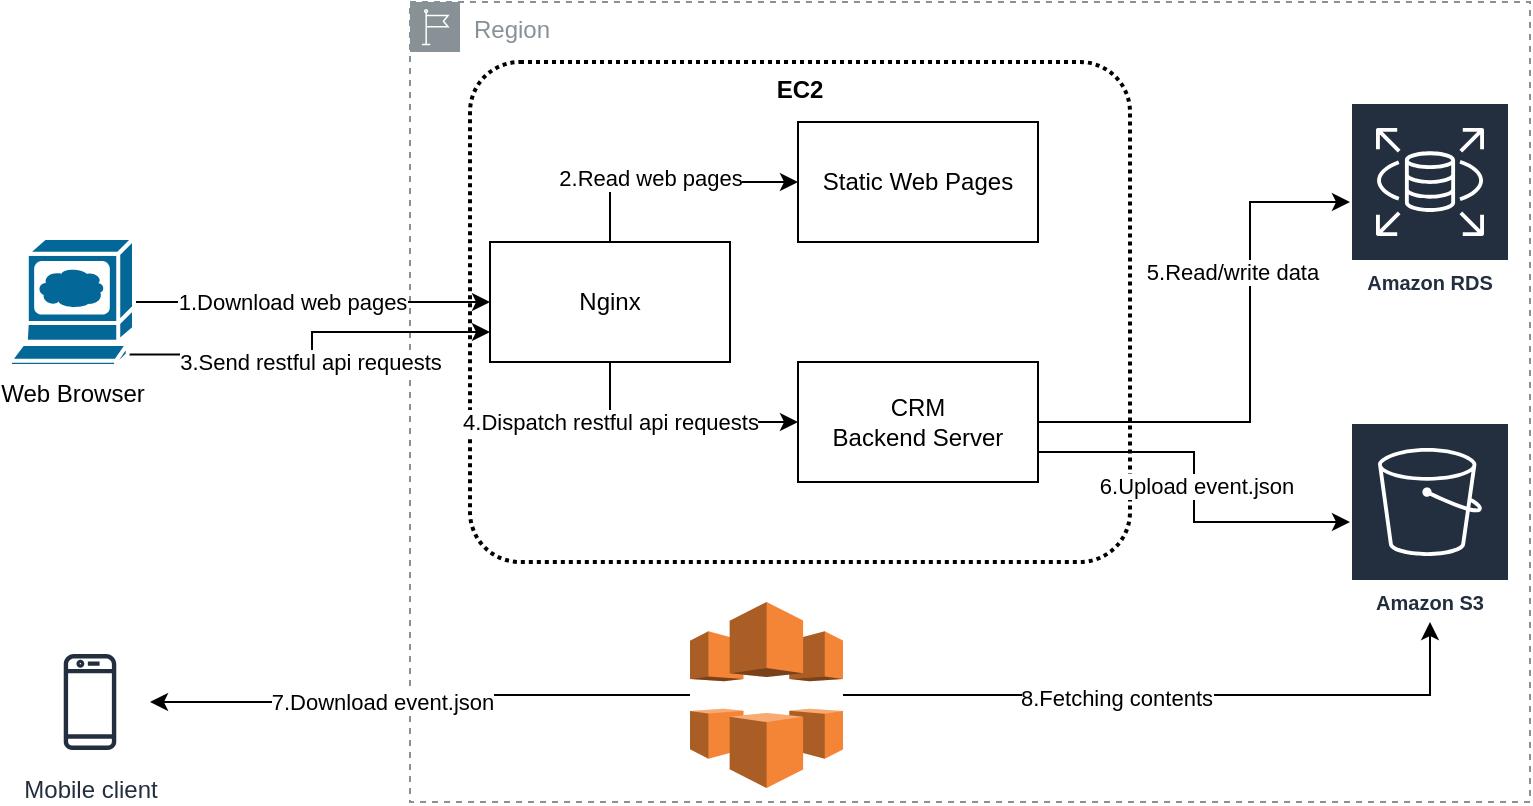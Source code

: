 <mxfile version="20.8.13" type="github" pages="2">
  <diagram name="BE架构" id="JglvXAm2kmOWLRLsfkI9">
    <mxGraphModel dx="1434" dy="685" grid="1" gridSize="10" guides="1" tooltips="1" connect="1" arrows="1" fold="1" page="1" pageScale="1" pageWidth="827" pageHeight="1169" math="0" shadow="0">
      <root>
        <mxCell id="0" />
        <mxCell id="1" parent="0" />
        <mxCell id="bRCuy5BHl3Wm-i-wfvfV-1" value="Region" style="sketch=0;outlineConnect=0;gradientColor=none;html=1;whiteSpace=wrap;fontSize=12;fontStyle=0;shape=mxgraph.aws4.group;grIcon=mxgraph.aws4.group_region;strokeColor=#879196;fillColor=none;verticalAlign=top;align=left;spacingLeft=30;fontColor=#879196;dashed=1;" vertex="1" parent="1">
          <mxGeometry x="220" y="20" width="560" height="400" as="geometry" />
        </mxCell>
        <mxCell id="xKY7nRnzKIO3sX-Rf7oE-12" style="edgeStyle=orthogonalEdgeStyle;rounded=0;orthogonalLoop=1;jettySize=auto;html=1;exitX=1;exitY=0.5;exitDx=0;exitDy=0;exitPerimeter=0;entryX=0;entryY=0.5;entryDx=0;entryDy=0;" parent="1" source="xKY7nRnzKIO3sX-Rf7oE-2" target="xKY7nRnzKIO3sX-Rf7oE-5" edge="1">
          <mxGeometry relative="1" as="geometry" />
        </mxCell>
        <mxCell id="xKY7nRnzKIO3sX-Rf7oE-16" value="1.Download web pages" style="edgeLabel;html=1;align=center;verticalAlign=middle;resizable=0;points=[];" parent="xKY7nRnzKIO3sX-Rf7oE-12" vertex="1" connectable="0">
          <mxGeometry x="-0.378" relative="1" as="geometry">
            <mxPoint x="23" as="offset" />
          </mxGeometry>
        </mxCell>
        <mxCell id="xKY7nRnzKIO3sX-Rf7oE-15" style="edgeStyle=orthogonalEdgeStyle;rounded=0;orthogonalLoop=1;jettySize=auto;html=1;exitX=0.95;exitY=0.91;exitDx=0;exitDy=0;exitPerimeter=0;entryX=0;entryY=0.75;entryDx=0;entryDy=0;" parent="1" source="xKY7nRnzKIO3sX-Rf7oE-2" target="xKY7nRnzKIO3sX-Rf7oE-5" edge="1">
          <mxGeometry relative="1" as="geometry" />
        </mxCell>
        <mxCell id="xKY7nRnzKIO3sX-Rf7oE-17" value="3.Send restful api requests" style="edgeLabel;html=1;align=center;verticalAlign=middle;resizable=0;points=[];" parent="xKY7nRnzKIO3sX-Rf7oE-15" vertex="1" connectable="0">
          <mxGeometry x="-0.427" relative="1" as="geometry">
            <mxPoint x="36" y="4" as="offset" />
          </mxGeometry>
        </mxCell>
        <mxCell id="xKY7nRnzKIO3sX-Rf7oE-2" value="Web Browser" style="shape=mxgraph.cisco.computers_and_peripherals.web_browser;html=1;pointerEvents=1;dashed=0;fillColor=#036897;strokeColor=#ffffff;strokeWidth=2;verticalLabelPosition=bottom;verticalAlign=top;align=center;outlineConnect=0;" parent="1" vertex="1">
          <mxGeometry x="20" y="138" width="62" height="64" as="geometry" />
        </mxCell>
        <mxCell id="xKY7nRnzKIO3sX-Rf7oE-4" value="EC2" style="rounded=1;arcSize=10;dashed=1;fillColor=none;gradientColor=none;dashPattern=1 1;strokeWidth=2;verticalAlign=top;fontStyle=1" parent="1" vertex="1">
          <mxGeometry x="250" y="50" width="330" height="250" as="geometry" />
        </mxCell>
        <mxCell id="xKY7nRnzKIO3sX-Rf7oE-13" style="edgeStyle=orthogonalEdgeStyle;rounded=0;orthogonalLoop=1;jettySize=auto;html=1;exitX=0.5;exitY=0;exitDx=0;exitDy=0;" parent="1" source="xKY7nRnzKIO3sX-Rf7oE-5" target="xKY7nRnzKIO3sX-Rf7oE-7" edge="1">
          <mxGeometry relative="1" as="geometry" />
        </mxCell>
        <mxCell id="xKY7nRnzKIO3sX-Rf7oE-18" value="2.Read web pages" style="edgeLabel;html=1;align=center;verticalAlign=middle;resizable=0;points=[];" parent="xKY7nRnzKIO3sX-Rf7oE-13" vertex="1" connectable="0">
          <mxGeometry x="0.161" y="2" relative="1" as="geometry">
            <mxPoint x="-22" as="offset" />
          </mxGeometry>
        </mxCell>
        <mxCell id="xKY7nRnzKIO3sX-Rf7oE-14" style="edgeStyle=orthogonalEdgeStyle;rounded=0;orthogonalLoop=1;jettySize=auto;html=1;exitX=0.5;exitY=1;exitDx=0;exitDy=0;" parent="1" source="xKY7nRnzKIO3sX-Rf7oE-5" target="xKY7nRnzKIO3sX-Rf7oE-8" edge="1">
          <mxGeometry relative="1" as="geometry" />
        </mxCell>
        <mxCell id="xKY7nRnzKIO3sX-Rf7oE-19" value="4.Dispatch restful api requests" style="edgeLabel;html=1;align=center;verticalAlign=middle;resizable=0;points=[];" parent="xKY7nRnzKIO3sX-Rf7oE-14" vertex="1" connectable="0">
          <mxGeometry x="-0.016" y="1" relative="1" as="geometry">
            <mxPoint x="-31" y="1" as="offset" />
          </mxGeometry>
        </mxCell>
        <mxCell id="xKY7nRnzKIO3sX-Rf7oE-5" value="Nginx" style="rounded=0;whiteSpace=wrap;html=1;" parent="1" vertex="1">
          <mxGeometry x="260" y="140" width="120" height="60" as="geometry" />
        </mxCell>
        <mxCell id="xKY7nRnzKIO3sX-Rf7oE-7" value="Static Web Pages" style="rounded=0;whiteSpace=wrap;html=1;" parent="1" vertex="1">
          <mxGeometry x="414" y="80" width="120" height="60" as="geometry" />
        </mxCell>
        <mxCell id="xKY7nRnzKIO3sX-Rf7oE-11" style="edgeStyle=orthogonalEdgeStyle;rounded=0;orthogonalLoop=1;jettySize=auto;html=1;exitX=1;exitY=0.5;exitDx=0;exitDy=0;" parent="1" source="xKY7nRnzKIO3sX-Rf7oE-8" target="xKY7nRnzKIO3sX-Rf7oE-10" edge="1">
          <mxGeometry relative="1" as="geometry">
            <Array as="points">
              <mxPoint x="640" y="230" />
              <mxPoint x="640" y="120" />
            </Array>
          </mxGeometry>
        </mxCell>
        <mxCell id="xKY7nRnzKIO3sX-Rf7oE-20" value="5.Read/write data" style="edgeLabel;html=1;align=center;verticalAlign=middle;resizable=0;points=[];" parent="xKY7nRnzKIO3sX-Rf7oE-11" vertex="1" connectable="0">
          <mxGeometry x="0.452" relative="1" as="geometry">
            <mxPoint x="-9" y="12" as="offset" />
          </mxGeometry>
        </mxCell>
        <mxCell id="xKY7nRnzKIO3sX-Rf7oE-22" style="edgeStyle=orthogonalEdgeStyle;rounded=0;orthogonalLoop=1;jettySize=auto;html=1;exitX=1;exitY=0.75;exitDx=0;exitDy=0;" parent="1" source="xKY7nRnzKIO3sX-Rf7oE-8" target="xKY7nRnzKIO3sX-Rf7oE-21" edge="1">
          <mxGeometry relative="1" as="geometry" />
        </mxCell>
        <mxCell id="xKY7nRnzKIO3sX-Rf7oE-23" value="6.Upload event.json" style="edgeLabel;html=1;align=center;verticalAlign=middle;resizable=0;points=[];" parent="xKY7nRnzKIO3sX-Rf7oE-22" vertex="1" connectable="0">
          <mxGeometry x="-0.005" y="1" relative="1" as="geometry">
            <mxPoint as="offset" />
          </mxGeometry>
        </mxCell>
        <mxCell id="xKY7nRnzKIO3sX-Rf7oE-30" style="edgeStyle=orthogonalEdgeStyle;rounded=0;orthogonalLoop=1;jettySize=auto;html=1;" parent="1" source="OL9VlU5i8VRqOt_jXrhX-1" target="xKY7nRnzKIO3sX-Rf7oE-26" edge="1">
          <mxGeometry relative="1" as="geometry">
            <Array as="points" />
            <mxPoint x="520" y="370" as="sourcePoint" />
          </mxGeometry>
        </mxCell>
        <mxCell id="xKY7nRnzKIO3sX-Rf7oE-31" value="7.Download event.json" style="edgeLabel;html=1;align=center;verticalAlign=middle;resizable=0;points=[];" parent="xKY7nRnzKIO3sX-Rf7oE-30" vertex="1" connectable="0">
          <mxGeometry x="0.153" relative="1" as="geometry">
            <mxPoint as="offset" />
          </mxGeometry>
        </mxCell>
        <mxCell id="xKY7nRnzKIO3sX-Rf7oE-8" value="CRM &lt;br&gt;Backend Server" style="rounded=0;whiteSpace=wrap;html=1;" parent="1" vertex="1">
          <mxGeometry x="414" y="200" width="120" height="60" as="geometry" />
        </mxCell>
        <mxCell id="xKY7nRnzKIO3sX-Rf7oE-10" value="Amazon RDS" style="sketch=0;outlineConnect=0;fontColor=#232F3E;gradientColor=none;strokeColor=#ffffff;fillColor=#232F3E;dashed=0;verticalLabelPosition=middle;verticalAlign=bottom;align=center;html=1;whiteSpace=wrap;fontSize=10;fontStyle=1;spacing=3;shape=mxgraph.aws4.productIcon;prIcon=mxgraph.aws4.rds;" parent="1" vertex="1">
          <mxGeometry x="690" y="70" width="80" height="100" as="geometry" />
        </mxCell>
        <mxCell id="xKY7nRnzKIO3sX-Rf7oE-21" value="Amazon S3" style="sketch=0;outlineConnect=0;fontColor=#232F3E;gradientColor=none;strokeColor=#ffffff;fillColor=#232F3E;dashed=0;verticalLabelPosition=middle;verticalAlign=bottom;align=center;html=1;whiteSpace=wrap;fontSize=10;fontStyle=1;spacing=3;shape=mxgraph.aws4.productIcon;prIcon=mxgraph.aws4.s3;" parent="1" vertex="1">
          <mxGeometry x="690" y="230" width="80" height="100" as="geometry" />
        </mxCell>
        <mxCell id="xKY7nRnzKIO3sX-Rf7oE-26" value="Mobile client" style="sketch=0;outlineConnect=0;fontColor=#232F3E;gradientColor=none;strokeColor=#232F3E;fillColor=#ffffff;dashed=0;verticalLabelPosition=bottom;verticalAlign=top;align=center;html=1;fontSize=12;fontStyle=0;aspect=fixed;shape=mxgraph.aws4.resourceIcon;resIcon=mxgraph.aws4.mobile_client;" parent="1" vertex="1">
          <mxGeometry x="30" y="340" width="60" height="60" as="geometry" />
        </mxCell>
        <mxCell id="OL9VlU5i8VRqOt_jXrhX-2" style="edgeStyle=orthogonalEdgeStyle;rounded=0;orthogonalLoop=1;jettySize=auto;html=1;" edge="1" parent="1" source="OL9VlU5i8VRqOt_jXrhX-1" target="xKY7nRnzKIO3sX-Rf7oE-21">
          <mxGeometry relative="1" as="geometry">
            <Array as="points">
              <mxPoint x="730" y="367" />
            </Array>
          </mxGeometry>
        </mxCell>
        <mxCell id="OL9VlU5i8VRqOt_jXrhX-3" value="8.Fetching contents" style="edgeLabel;html=1;align=center;verticalAlign=middle;resizable=0;points=[];" vertex="1" connectable="0" parent="OL9VlU5i8VRqOt_jXrhX-2">
          <mxGeometry x="-0.173" relative="1" as="geometry">
            <mxPoint y="1" as="offset" />
          </mxGeometry>
        </mxCell>
        <mxCell id="OL9VlU5i8VRqOt_jXrhX-1" value="" style="outlineConnect=0;dashed=0;verticalLabelPosition=bottom;verticalAlign=top;align=center;html=1;shape=mxgraph.aws3.cloudfront;fillColor=#F58536;gradientColor=none;" vertex="1" parent="1">
          <mxGeometry x="360" y="320" width="76.5" height="93" as="geometry" />
        </mxCell>
      </root>
    </mxGraphModel>
  </diagram>
  <diagram id="KDaSZyXw8kcEoC2eMrxy" name="Liveops events架构">
    <mxGraphModel dx="1434" dy="685" grid="1" gridSize="10" guides="1" tooltips="1" connect="1" arrows="1" fold="1" page="1" pageScale="1" pageWidth="827" pageHeight="1169" math="0" shadow="0">
      <root>
        <mxCell id="0" />
        <mxCell id="1" parent="0" />
        <mxCell id="nezkfCOP_LTza_80z3Ge-13" value="" style="edgeStyle=orthogonalEdgeStyle;rounded=0;orthogonalLoop=1;jettySize=auto;html=1;entryX=0;entryY=0.5;entryDx=0;entryDy=0;entryPerimeter=0;" parent="1" source="aDhl2GABUGIeOFY-O_aD-1" target="nezkfCOP_LTza_80z3Ge-6" edge="1">
          <mxGeometry relative="1" as="geometry">
            <mxPoint x="83" y="366" as="targetPoint" />
            <Array as="points">
              <mxPoint x="112" y="209" />
              <mxPoint x="112" y="209" />
            </Array>
          </mxGeometry>
        </mxCell>
        <mxCell id="nezkfCOP_LTza_80z3Ge-17" value="4.call events api with token" style="edgeLabel;html=1;align=center;verticalAlign=middle;resizable=0;points=[];" parent="nezkfCOP_LTza_80z3Ge-13" vertex="1" connectable="0">
          <mxGeometry x="-0.114" relative="1" as="geometry">
            <mxPoint as="offset" />
          </mxGeometry>
        </mxCell>
        <mxCell id="isEXsXvp_f7L4JkE9k-z-2" style="edgeStyle=orthogonalEdgeStyle;rounded=0;orthogonalLoop=1;jettySize=auto;html=1;exitX=0.5;exitY=0;exitDx=0;exitDy=0;exitPerimeter=0;entryX=0;entryY=0.5;entryDx=0;entryDy=0;entryPerimeter=0;" edge="1" parent="1" source="aDhl2GABUGIeOFY-O_aD-1" target="isEXsXvp_f7L4JkE9k-z-1">
          <mxGeometry relative="1" as="geometry" />
        </mxCell>
        <mxCell id="isEXsXvp_f7L4JkE9k-z-3" value="2.Login" style="edgeLabel;html=1;align=center;verticalAlign=middle;resizable=0;points=[];" vertex="1" connectable="0" parent="isEXsXvp_f7L4JkE9k-z-2">
          <mxGeometry x="-0.15" y="-2" relative="1" as="geometry">
            <mxPoint y="1" as="offset" />
          </mxGeometry>
        </mxCell>
        <mxCell id="aDhl2GABUGIeOFY-O_aD-1" value="Web Browser" style="shape=mxgraph.cisco.computers_and_peripherals.web_browser;html=1;pointerEvents=1;dashed=0;fillColor=#036897;strokeColor=#ffffff;strokeWidth=2;verticalLabelPosition=bottom;verticalAlign=top;align=center;outlineConnect=0;" parent="1" vertex="1">
          <mxGeometry x="50" y="184" width="62" height="64" as="geometry" />
        </mxCell>
        <mxCell id="aDhl2GABUGIeOFY-O_aD-2" value="Mobile client" style="sketch=0;outlineConnect=0;fontColor=#232F3E;gradientColor=none;strokeColor=#232F3E;fillColor=#ffffff;dashed=0;verticalLabelPosition=bottom;verticalAlign=top;align=center;html=1;fontSize=12;fontStyle=0;aspect=fixed;shape=mxgraph.aws4.resourceIcon;resIcon=mxgraph.aws4.mobile_client;" parent="1" vertex="1">
          <mxGeometry x="52" y="406.5" width="60" height="60" as="geometry" />
        </mxCell>
        <mxCell id="nezkfCOP_LTza_80z3Ge-2" value="Region" style="sketch=0;outlineConnect=0;gradientColor=none;html=1;whiteSpace=wrap;fontSize=12;fontStyle=0;shape=mxgraph.aws4.group;grIcon=mxgraph.aws4.group_region;strokeColor=#879196;fillColor=none;verticalAlign=top;align=left;spacingLeft=30;fontColor=#879196;dashed=1;" parent="1" vertex="1">
          <mxGeometry x="230" y="20" width="570" height="530" as="geometry" />
        </mxCell>
        <mxCell id="nezkfCOP_LTza_80z3Ge-10" value="" style="edgeStyle=orthogonalEdgeStyle;rounded=0;orthogonalLoop=1;jettySize=auto;html=1;entryX=0.968;entryY=0.813;entryDx=0;entryDy=0;entryPerimeter=0;exitX=0;exitY=0.21;exitDx=0;exitDy=0;exitPerimeter=0;" parent="1" source="nezkfCOP_LTza_80z3Ge-5" target="aDhl2GABUGIeOFY-O_aD-1" edge="1">
          <mxGeometry relative="1" as="geometry">
            <mxPoint x="298.75" y="237.5" as="targetPoint" />
            <Array as="points">
              <mxPoint x="310" y="380" />
              <mxPoint x="310" y="236" />
            </Array>
          </mxGeometry>
        </mxCell>
        <mxCell id="nezkfCOP_LTza_80z3Ge-11" value="1.Download web pages" style="edgeLabel;html=1;align=center;verticalAlign=middle;resizable=0;points=[];" parent="nezkfCOP_LTza_80z3Ge-10" vertex="1" connectable="0">
          <mxGeometry x="0.315" y="-2" relative="1" as="geometry">
            <mxPoint x="-69" y="16" as="offset" />
          </mxGeometry>
        </mxCell>
        <mxCell id="nezkfCOP_LTza_80z3Ge-15" value="" style="edgeStyle=orthogonalEdgeStyle;rounded=0;orthogonalLoop=1;jettySize=auto;html=1;" parent="1" source="nezkfCOP_LTza_80z3Ge-25" target="aDhl2GABUGIeOFY-O_aD-2" edge="1">
          <mxGeometry relative="1" as="geometry">
            <mxPoint x="440.3" y="483" as="targetPoint" />
            <Array as="points" />
          </mxGeometry>
        </mxCell>
        <mxCell id="nezkfCOP_LTza_80z3Ge-16" value="8.Dowload event.json" style="edgeLabel;html=1;align=center;verticalAlign=middle;resizable=0;points=[];" parent="nezkfCOP_LTza_80z3Ge-15" vertex="1" connectable="0">
          <mxGeometry x="0.502" relative="1" as="geometry">
            <mxPoint x="35" y="-16" as="offset" />
          </mxGeometry>
        </mxCell>
        <mxCell id="nezkfCOP_LTza_80z3Ge-26" value="" style="edgeStyle=orthogonalEdgeStyle;rounded=0;orthogonalLoop=1;jettySize=auto;html=1;startArrow=classic;startFill=1;endArrow=none;endFill=0;exitX=0;exitY=0.79;exitDx=0;exitDy=0;exitPerimeter=0;" parent="1" source="nezkfCOP_LTza_80z3Ge-5" target="nezkfCOP_LTza_80z3Ge-25" edge="1">
          <mxGeometry relative="1" as="geometry" />
        </mxCell>
        <mxCell id="nezkfCOP_LTza_80z3Ge-27" value="9.Fetching content" style="edgeLabel;html=1;align=center;verticalAlign=middle;resizable=0;points=[];" parent="nezkfCOP_LTza_80z3Ge-26" vertex="1" connectable="0">
          <mxGeometry x="-0.174" relative="1" as="geometry">
            <mxPoint x="-15" as="offset" />
          </mxGeometry>
        </mxCell>
        <mxCell id="nezkfCOP_LTza_80z3Ge-5" value="&lt;b&gt;AWS S3&lt;/b&gt;&lt;br&gt;Hosting the BE frontend static web pages&lt;br&gt;and event.json" style="outlineConnect=0;dashed=0;verticalLabelPosition=bottom;verticalAlign=top;align=center;html=1;shape=mxgraph.aws3.s3;fillColor=#E05243;gradientColor=none;" parent="1" vertex="1">
          <mxGeometry x="520" y="360" width="76.5" height="93" as="geometry" />
        </mxCell>
        <mxCell id="nezkfCOP_LTza_80z3Ge-18" value="" style="edgeStyle=orthogonalEdgeStyle;rounded=0;orthogonalLoop=1;jettySize=auto;html=1;" parent="1" source="nezkfCOP_LTza_80z3Ge-6" target="nezkfCOP_LTza_80z3Ge-7" edge="1">
          <mxGeometry relative="1" as="geometry" />
        </mxCell>
        <mxCell id="nezkfCOP_LTza_80z3Ge-21" value="5.call lambda" style="edgeLabel;html=1;align=center;verticalAlign=middle;resizable=0;points=[];" parent="nezkfCOP_LTza_80z3Ge-18" vertex="1" connectable="0">
          <mxGeometry x="-0.217" y="-2" relative="1" as="geometry">
            <mxPoint x="6" y="-21" as="offset" />
          </mxGeometry>
        </mxCell>
        <mxCell id="nezkfCOP_LTza_80z3Ge-6" value="&lt;b&gt;API Gateway&lt;/b&gt;" style="sketch=0;points=[[0,0,0],[0.25,0,0],[0.5,0,0],[0.75,0,0],[1,0,0],[0,1,0],[0.25,1,0],[0.5,1,0],[0.75,1,0],[1,1,0],[0,0.25,0],[0,0.5,0],[0,0.75,0],[1,0.25,0],[1,0.5,0],[1,0.75,0]];outlineConnect=0;fontColor=#232F3E;gradientColor=#945DF2;gradientDirection=north;fillColor=#5A30B5;strokeColor=#ffffff;dashed=0;verticalLabelPosition=bottom;verticalAlign=top;align=center;html=1;fontSize=12;fontStyle=0;aspect=fixed;shape=mxgraph.aws4.resourceIcon;resIcon=mxgraph.aws4.api_gateway;" parent="1" vertex="1">
          <mxGeometry x="352" y="170" width="78" height="78" as="geometry" />
        </mxCell>
        <mxCell id="nezkfCOP_LTza_80z3Ge-20" value="" style="edgeStyle=orthogonalEdgeStyle;rounded=0;orthogonalLoop=1;jettySize=auto;html=1;" parent="1" source="nezkfCOP_LTza_80z3Ge-7" target="nezkfCOP_LTza_80z3Ge-19" edge="1">
          <mxGeometry relative="1" as="geometry" />
        </mxCell>
        <mxCell id="nezkfCOP_LTza_80z3Ge-22" value="6.save events" style="edgeLabel;html=1;align=center;verticalAlign=middle;resizable=0;points=[];" parent="nezkfCOP_LTza_80z3Ge-20" vertex="1" connectable="0">
          <mxGeometry x="-0.268" y="-4" relative="1" as="geometry">
            <mxPoint x="12" y="-23" as="offset" />
          </mxGeometry>
        </mxCell>
        <mxCell id="nezkfCOP_LTza_80z3Ge-23" style="edgeStyle=orthogonalEdgeStyle;rounded=0;orthogonalLoop=1;jettySize=auto;html=1;exitX=1;exitY=0.75;exitDx=0;exitDy=0;exitPerimeter=0;entryX=1;entryY=0.5;entryDx=0;entryDy=0;entryPerimeter=0;" parent="1" source="nezkfCOP_LTza_80z3Ge-7" target="nezkfCOP_LTza_80z3Ge-5" edge="1">
          <mxGeometry relative="1" as="geometry">
            <Array as="points">
              <mxPoint x="652" y="229" />
              <mxPoint x="652" y="407" />
            </Array>
            <mxPoint x="570" y="410" as="targetPoint" />
          </mxGeometry>
        </mxCell>
        <mxCell id="nezkfCOP_LTza_80z3Ge-24" value="7.Save event.json" style="edgeLabel;html=1;align=center;verticalAlign=middle;resizable=0;points=[];" parent="nezkfCOP_LTza_80z3Ge-23" vertex="1" connectable="0">
          <mxGeometry x="0.095" relative="1" as="geometry">
            <mxPoint as="offset" />
          </mxGeometry>
        </mxCell>
        <mxCell id="nezkfCOP_LTza_80z3Ge-7" value="&lt;b&gt;Lambda&lt;/b&gt;&lt;br&gt;Process restful api requests&lt;br&gt;and send responses &lt;br&gt;with the CORS header&amp;nbsp;" style="sketch=0;points=[[0,0,0],[0.25,0,0],[0.5,0,0],[0.75,0,0],[1,0,0],[0,1,0],[0.25,1,0],[0.5,1,0],[0.75,1,0],[1,1,0],[0,0.25,0],[0,0.5,0],[0,0.75,0],[1,0.25,0],[1,0.5,0],[1,0.75,0]];outlineConnect=0;fontColor=#232F3E;gradientColor=#F78E04;gradientDirection=north;fillColor=#D05C17;strokeColor=#ffffff;dashed=0;verticalLabelPosition=bottom;verticalAlign=top;align=center;html=1;fontSize=12;fontStyle=0;aspect=fixed;shape=mxgraph.aws4.resourceIcon;resIcon=mxgraph.aws4.lambda;" parent="1" vertex="1">
          <mxGeometry x="522" y="170" width="78" height="78" as="geometry" />
        </mxCell>
        <mxCell id="nezkfCOP_LTza_80z3Ge-19" value="&lt;b&gt;DynamoDB&lt;/b&gt;" style="sketch=0;points=[[0,0,0],[0.25,0,0],[0.5,0,0],[0.75,0,0],[1,0,0],[0,1,0],[0.25,1,0],[0.5,1,0],[0.75,1,0],[1,1,0],[0,0.25,0],[0,0.5,0],[0,0.75,0],[1,0.25,0],[1,0.5,0],[1,0.75,0]];outlineConnect=0;fontColor=#232F3E;gradientColor=#4D72F3;gradientDirection=north;fillColor=#3334B9;strokeColor=#ffffff;dashed=0;verticalLabelPosition=bottom;verticalAlign=top;align=center;html=1;fontSize=12;fontStyle=0;aspect=fixed;shape=mxgraph.aws4.resourceIcon;resIcon=mxgraph.aws4.dynamodb;" parent="1" vertex="1">
          <mxGeometry x="682" y="170" width="78" height="78" as="geometry" />
        </mxCell>
        <mxCell id="nezkfCOP_LTza_80z3Ge-25" value="&lt;b&gt;Cloudfront&lt;/b&gt;&lt;br&gt;CDN" style="outlineConnect=0;dashed=0;verticalLabelPosition=bottom;verticalAlign=top;align=center;html=1;shape=mxgraph.aws3.cloudfront;fillColor=#F58536;gradientColor=none;" parent="1" vertex="1">
          <mxGeometry x="275.5" y="390" width="76.5" height="93" as="geometry" />
        </mxCell>
        <mxCell id="isEXsXvp_f7L4JkE9k-z-4" style="edgeStyle=orthogonalEdgeStyle;rounded=0;orthogonalLoop=1;jettySize=auto;html=1;exitX=0;exitY=0.79;exitDx=0;exitDy=0;exitPerimeter=0;entryX=1;entryY=0;entryDx=0;entryDy=0;entryPerimeter=0;dashed=1;" edge="1" parent="1" source="isEXsXvp_f7L4JkE9k-z-1" target="aDhl2GABUGIeOFY-O_aD-1">
          <mxGeometry relative="1" as="geometry" />
        </mxCell>
        <mxCell id="isEXsXvp_f7L4JkE9k-z-5" value="3.Return token" style="edgeLabel;html=1;align=center;verticalAlign=middle;resizable=0;points=[];" vertex="1" connectable="0" parent="isEXsXvp_f7L4JkE9k-z-4">
          <mxGeometry x="0.083" y="-1" relative="1" as="geometry">
            <mxPoint as="offset" />
          </mxGeometry>
        </mxCell>
        <mxCell id="isEXsXvp_f7L4JkE9k-z-1" value="&lt;b&gt;Cognito&lt;/b&gt;" style="outlineConnect=0;dashed=0;verticalLabelPosition=bottom;verticalAlign=top;align=center;html=1;shape=mxgraph.aws3.cognito;fillColor=#AD688B;gradientColor=none;" vertex="1" parent="1">
          <mxGeometry x="350" y="40" width="76.5" height="93" as="geometry" />
        </mxCell>
        <mxCell id="isEXsXvp_f7L4JkE9k-z-6" value="ID token" style="sketch=0;pointerEvents=1;shadow=0;dashed=0;html=1;strokeColor=none;fillColor=#505050;labelPosition=center;verticalLabelPosition=bottom;verticalAlign=top;outlineConnect=0;align=center;shape=mxgraph.office.security.token;" vertex="1" parent="1">
          <mxGeometry x="210" y="152" width="31" height="32" as="geometry" />
        </mxCell>
      </root>
    </mxGraphModel>
  </diagram>
</mxfile>
